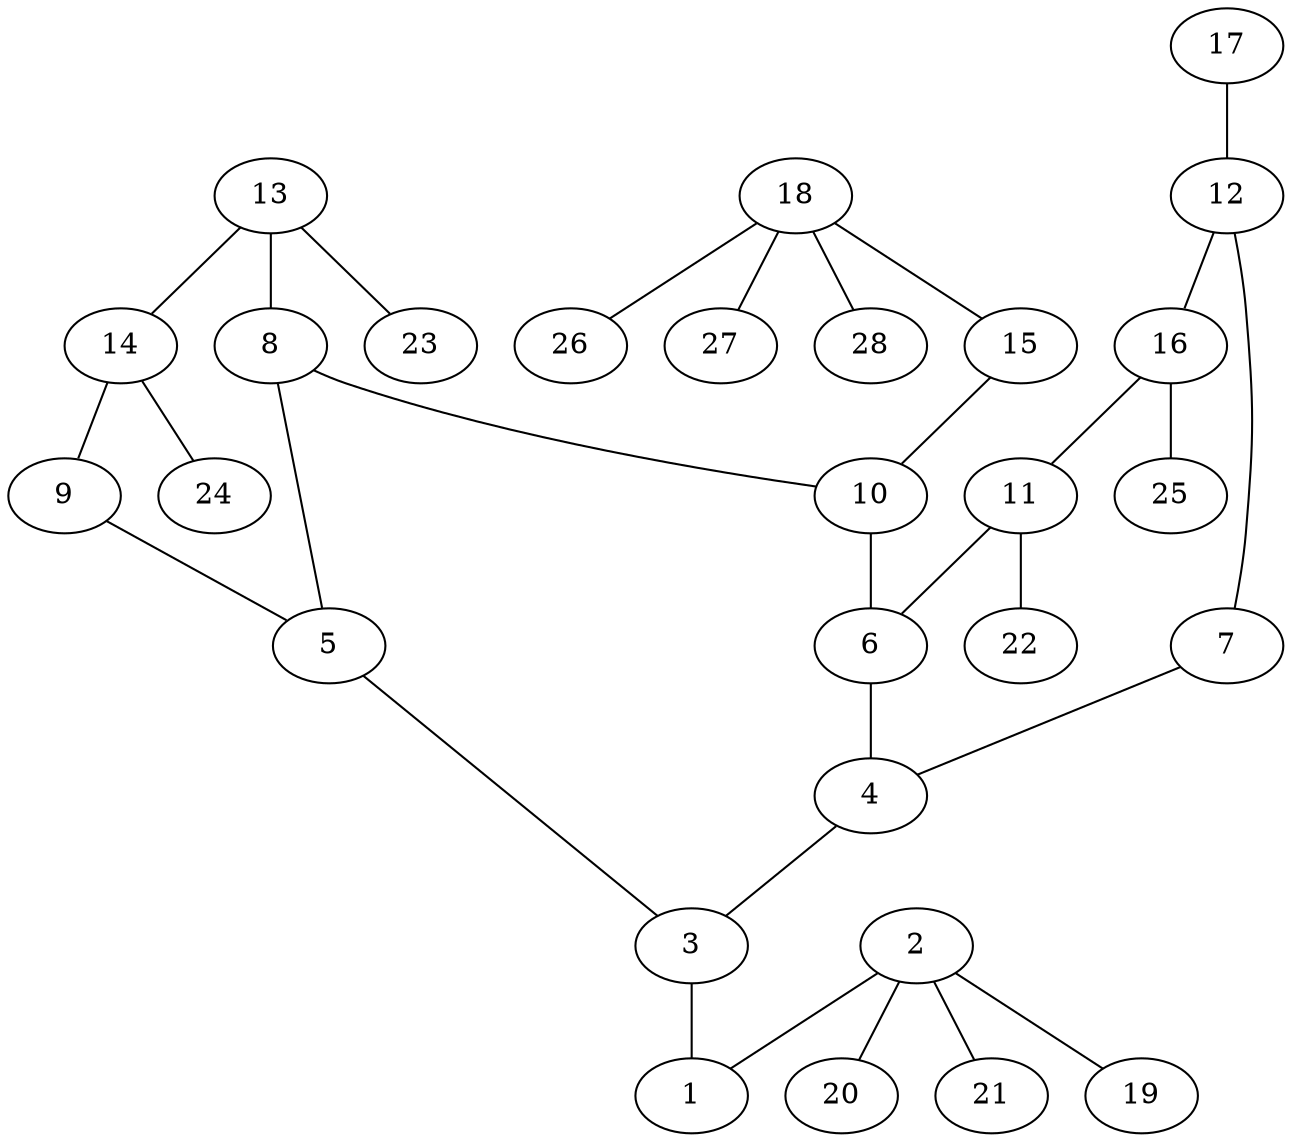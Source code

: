 graph molecule_58 {
	1	 [chem=O];
	2	 [chem=C];
	2 -- 1	 [valence=1];
	19	 [chem=H];
	2 -- 19	 [valence=1];
	20	 [chem=H];
	2 -- 20	 [valence=1];
	21	 [chem=H];
	2 -- 21	 [valence=1];
	3	 [chem=C];
	3 -- 1	 [valence=1];
	4	 [chem=C];
	4 -- 3	 [valence=2];
	5	 [chem=C];
	5 -- 3	 [valence=1];
	6	 [chem=C];
	6 -- 4	 [valence=1];
	7	 [chem=O];
	7 -- 4	 [valence=1];
	8	 [chem=C];
	8 -- 5	 [valence=2];
	10	 [chem=C];
	8 -- 10	 [valence=1];
	9	 [chem=O];
	9 -- 5	 [valence=1];
	10 -- 6	 [valence=2];
	11	 [chem=C];
	11 -- 6	 [valence=1];
	22	 [chem=H];
	11 -- 22	 [valence=1];
	12	 [chem=C];
	12 -- 7	 [valence=1];
	16	 [chem=C];
	12 -- 16	 [valence=1];
	13	 [chem=C];
	13 -- 8	 [valence=1];
	14	 [chem=C];
	13 -- 14	 [valence=2];
	23	 [chem=H];
	13 -- 23	 [valence=1];
	14 -- 9	 [valence=1];
	24	 [chem=H];
	14 -- 24	 [valence=1];
	15	 [chem=O];
	15 -- 10	 [valence=1];
	16 -- 11	 [valence=2];
	25	 [chem=H];
	16 -- 25	 [valence=1];
	17	 [chem=O];
	17 -- 12	 [valence=2];
	18	 [chem=C];
	18 -- 15	 [valence=1];
	26	 [chem=H];
	18 -- 26	 [valence=1];
	27	 [chem=H];
	18 -- 27	 [valence=1];
	28	 [chem=H];
	18 -- 28	 [valence=1];
}
